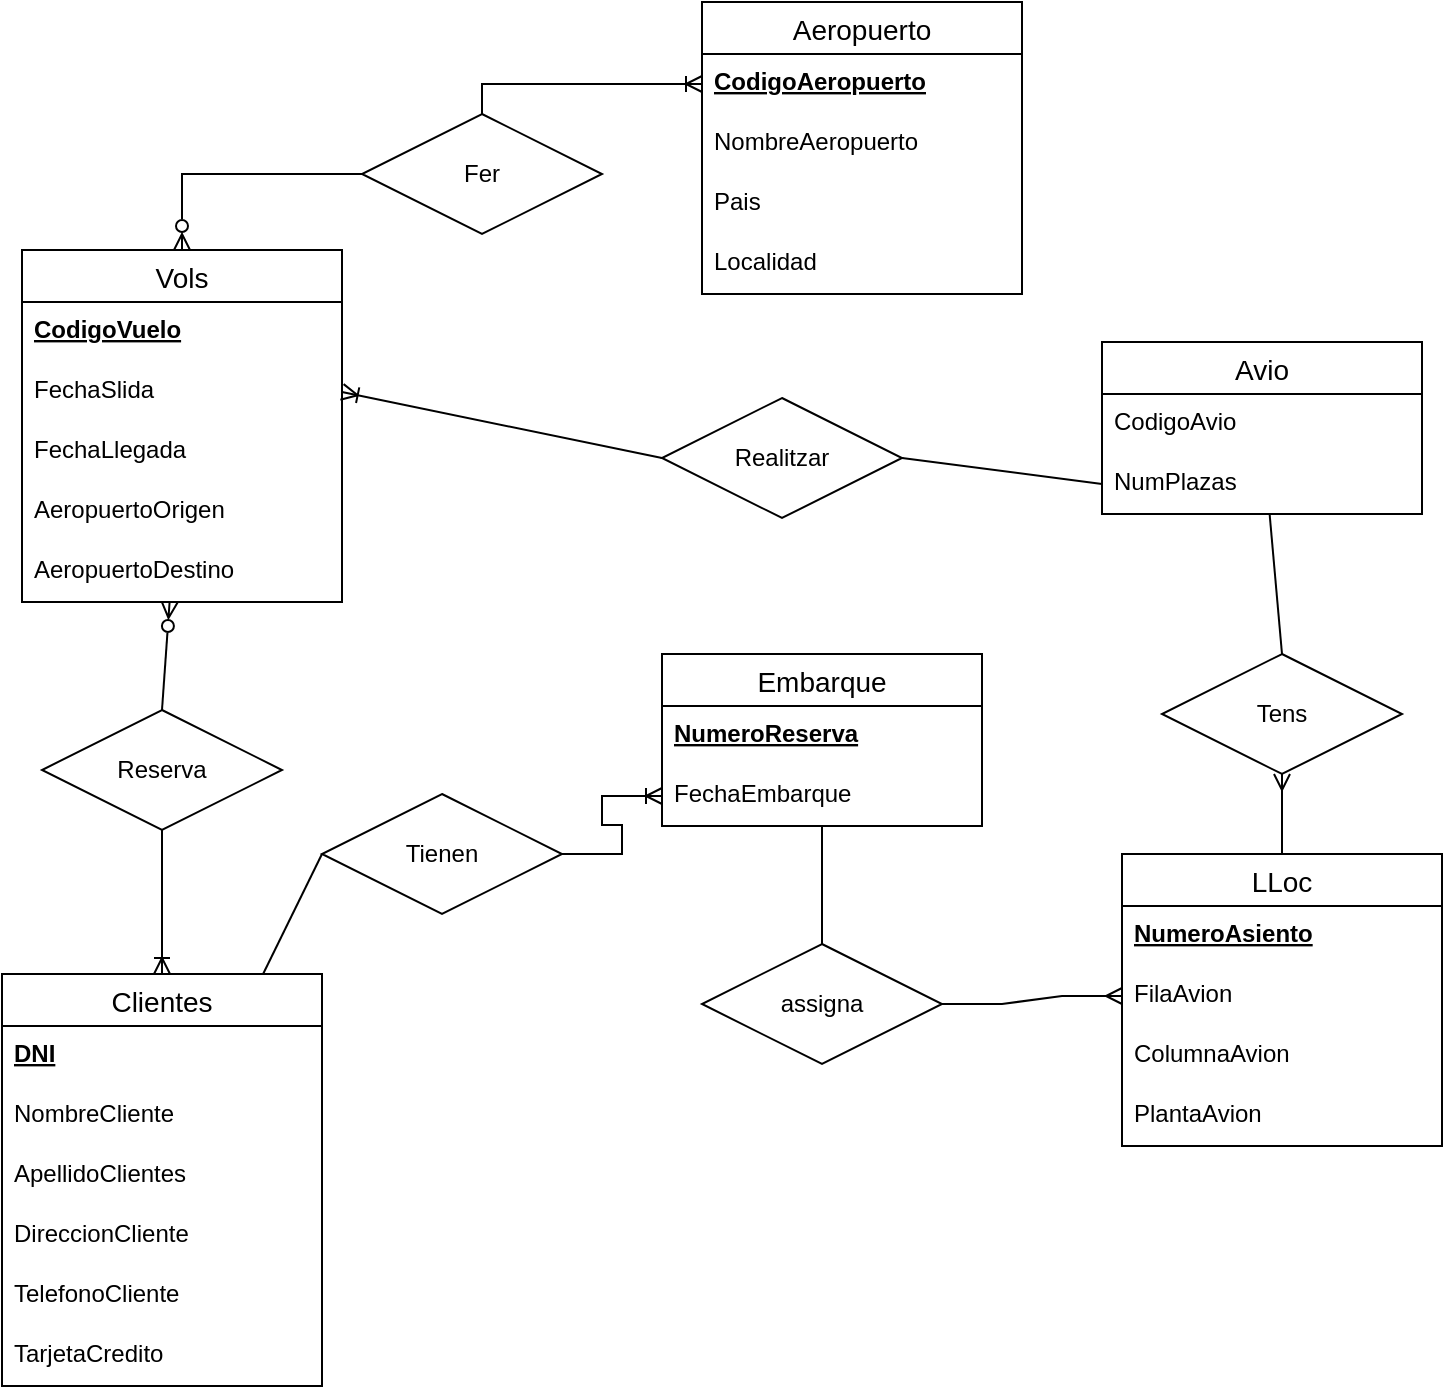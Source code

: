 <mxfile version="17.4.6" type="google"><diagram id="nFq8TL8SwbcTN4B3UkL1" name="Page-1"><mxGraphModel grid="1" page="1" gridSize="10" guides="1" tooltips="1" connect="1" arrows="1" fold="1" pageScale="1" pageWidth="827" pageHeight="1169" math="0" shadow="0"><root><mxCell id="0"/><mxCell id="1" parent="0"/><mxCell id="Fp-hMC9bQtt8qb-9z8SM-1" value="assigna" style="shape=rhombus;perimeter=rhombusPerimeter;whiteSpace=wrap;html=1;align=center;" vertex="1" parent="1"><mxGeometry x="410" y="525" width="120" height="60" as="geometry"/></mxCell><mxCell id="Fp-hMC9bQtt8qb-9z8SM-2" value="Reserva" style="shape=rhombus;perimeter=rhombusPerimeter;whiteSpace=wrap;html=1;align=center;" vertex="1" parent="1"><mxGeometry x="80" y="408" width="120" height="60" as="geometry"/></mxCell><mxCell id="Fp-hMC9bQtt8qb-9z8SM-3" value="Vols" style="swimlane;fontStyle=0;childLayout=stackLayout;horizontal=1;startSize=26;horizontalStack=0;resizeParent=1;resizeParentMax=0;resizeLast=0;collapsible=1;marginBottom=0;align=center;fontSize=14;" vertex="1" parent="1"><mxGeometry x="70" y="178" width="160" height="176" as="geometry"/></mxCell><mxCell id="Fp-hMC9bQtt8qb-9z8SM-4" value="CodigoVuelo" style="text;strokeColor=none;fillColor=none;spacingLeft=4;spacingRight=4;overflow=hidden;rotatable=0;points=[[0,0.5],[1,0.5]];portConstraint=eastwest;fontSize=12;fontStyle=5" vertex="1" parent="Fp-hMC9bQtt8qb-9z8SM-3"><mxGeometry y="26" width="160" height="30" as="geometry"/></mxCell><mxCell id="Fp-hMC9bQtt8qb-9z8SM-5" value="FechaSlida" style="text;strokeColor=none;fillColor=none;spacingLeft=4;spacingRight=4;overflow=hidden;rotatable=0;points=[[0,0.5],[1,0.5]];portConstraint=eastwest;fontSize=12;" vertex="1" parent="Fp-hMC9bQtt8qb-9z8SM-3"><mxGeometry y="56" width="160" height="30" as="geometry"/></mxCell><mxCell id="Fp-hMC9bQtt8qb-9z8SM-6" value="FechaLlegada" style="text;strokeColor=none;fillColor=none;spacingLeft=4;spacingRight=4;overflow=hidden;rotatable=0;points=[[0,0.5],[1,0.5]];portConstraint=eastwest;fontSize=12;" vertex="1" parent="Fp-hMC9bQtt8qb-9z8SM-3"><mxGeometry y="86" width="160" height="30" as="geometry"/></mxCell><mxCell id="5eJjFtKMkRVwNFRSux0m-2" value="AeropuertoOrigen" style="text;strokeColor=none;fillColor=none;spacingLeft=4;spacingRight=4;overflow=hidden;rotatable=0;points=[[0,0.5],[1,0.5]];portConstraint=eastwest;fontSize=12;" vertex="1" parent="Fp-hMC9bQtt8qb-9z8SM-3"><mxGeometry y="116" width="160" height="30" as="geometry"/></mxCell><mxCell id="5eJjFtKMkRVwNFRSux0m-3" value="AeropuertoDestino" style="text;strokeColor=none;fillColor=none;spacingLeft=4;spacingRight=4;overflow=hidden;rotatable=0;points=[[0,0.5],[1,0.5]];portConstraint=eastwest;fontSize=12;" vertex="1" parent="Fp-hMC9bQtt8qb-9z8SM-3"><mxGeometry y="146" width="160" height="30" as="geometry"/></mxCell><mxCell id="Fp-hMC9bQtt8qb-9z8SM-7" value="Clientes" style="swimlane;fontStyle=0;childLayout=stackLayout;horizontal=1;startSize=26;horizontalStack=0;resizeParent=1;resizeParentMax=0;resizeLast=0;collapsible=1;marginBottom=0;align=center;fontSize=14;" vertex="1" parent="1"><mxGeometry x="60" y="540" width="160" height="206" as="geometry"/></mxCell><mxCell id="Fp-hMC9bQtt8qb-9z8SM-8" value="DNI" style="text;strokeColor=none;fillColor=none;spacingLeft=4;spacingRight=4;overflow=hidden;rotatable=0;points=[[0,0.5],[1,0.5]];portConstraint=eastwest;fontSize=12;fontStyle=5" vertex="1" parent="Fp-hMC9bQtt8qb-9z8SM-7"><mxGeometry y="26" width="160" height="30" as="geometry"/></mxCell><mxCell id="Fp-hMC9bQtt8qb-9z8SM-9" value="NombreCliente" style="text;strokeColor=none;fillColor=none;spacingLeft=4;spacingRight=4;overflow=hidden;rotatable=0;points=[[0,0.5],[1,0.5]];portConstraint=eastwest;fontSize=12;" vertex="1" parent="Fp-hMC9bQtt8qb-9z8SM-7"><mxGeometry y="56" width="160" height="30" as="geometry"/></mxCell><mxCell id="Fp-hMC9bQtt8qb-9z8SM-10" value="ApellidoClientes" style="text;strokeColor=none;fillColor=none;spacingLeft=4;spacingRight=4;overflow=hidden;rotatable=0;points=[[0,0.5],[1,0.5]];portConstraint=eastwest;fontSize=12;" vertex="1" parent="Fp-hMC9bQtt8qb-9z8SM-7"><mxGeometry y="86" width="160" height="30" as="geometry"/></mxCell><mxCell id="5eJjFtKMkRVwNFRSux0m-7" value="DireccionCliente" style="text;strokeColor=none;fillColor=none;spacingLeft=4;spacingRight=4;overflow=hidden;rotatable=0;points=[[0,0.5],[1,0.5]];portConstraint=eastwest;fontSize=12;" vertex="1" parent="Fp-hMC9bQtt8qb-9z8SM-7"><mxGeometry y="116" width="160" height="30" as="geometry"/></mxCell><mxCell id="5eJjFtKMkRVwNFRSux0m-6" value="TelefonoCliente" style="text;strokeColor=none;fillColor=none;spacingLeft=4;spacingRight=4;overflow=hidden;rotatable=0;points=[[0,0.5],[1,0.5]];portConstraint=eastwest;fontSize=12;" vertex="1" parent="Fp-hMC9bQtt8qb-9z8SM-7"><mxGeometry y="146" width="160" height="30" as="geometry"/></mxCell><mxCell id="5eJjFtKMkRVwNFRSux0m-8" value="TarjetaCredito" style="text;strokeColor=none;fillColor=none;spacingLeft=4;spacingRight=4;overflow=hidden;rotatable=0;points=[[0,0.5],[1,0.5]];portConstraint=eastwest;fontSize=12;" vertex="1" parent="Fp-hMC9bQtt8qb-9z8SM-7"><mxGeometry y="176" width="160" height="30" as="geometry"/></mxCell><mxCell id="Fp-hMC9bQtt8qb-9z8SM-11" value="Tienen" style="shape=rhombus;perimeter=rhombusPerimeter;whiteSpace=wrap;html=1;align=center;" vertex="1" parent="1"><mxGeometry x="220" y="450" width="120" height="60" as="geometry"/></mxCell><mxCell id="Fp-hMC9bQtt8qb-9z8SM-12" value="Tens" style="shape=rhombus;perimeter=rhombusPerimeter;whiteSpace=wrap;html=1;align=center;" vertex="1" parent="1"><mxGeometry x="640" y="380" width="120" height="60" as="geometry"/></mxCell><mxCell id="Fp-hMC9bQtt8qb-9z8SM-13" value="Embarque" style="swimlane;fontStyle=0;childLayout=stackLayout;horizontal=1;startSize=26;horizontalStack=0;resizeParent=1;resizeParentMax=0;resizeLast=0;collapsible=1;marginBottom=0;align=center;fontSize=14;" vertex="1" parent="1"><mxGeometry x="390" y="380" width="160" height="86" as="geometry"/></mxCell><mxCell id="Fp-hMC9bQtt8qb-9z8SM-14" value="NumeroReserva" style="text;strokeColor=none;fillColor=none;spacingLeft=4;spacingRight=4;overflow=hidden;rotatable=0;points=[[0,0.5],[1,0.5]];portConstraint=eastwest;fontSize=12;fontStyle=5" vertex="1" parent="Fp-hMC9bQtt8qb-9z8SM-13"><mxGeometry y="26" width="160" height="30" as="geometry"/></mxCell><mxCell id="Fp-hMC9bQtt8qb-9z8SM-15" value="FechaEmbarque&#10;" style="text;strokeColor=none;fillColor=none;spacingLeft=4;spacingRight=4;overflow=hidden;rotatable=0;points=[[0,0.5],[1,0.5]];portConstraint=eastwest;fontSize=12;" vertex="1" parent="Fp-hMC9bQtt8qb-9z8SM-13"><mxGeometry y="56" width="160" height="30" as="geometry"/></mxCell><mxCell id="Fp-hMC9bQtt8qb-9z8SM-17" value="LLoc" style="swimlane;fontStyle=0;childLayout=stackLayout;horizontal=1;startSize=26;horizontalStack=0;resizeParent=1;resizeParentMax=0;resizeLast=0;collapsible=1;marginBottom=0;align=center;fontSize=14;" vertex="1" parent="1"><mxGeometry x="620" y="480" width="160" height="146" as="geometry"/></mxCell><mxCell id="Fp-hMC9bQtt8qb-9z8SM-18" value="NumeroAsiento" style="text;strokeColor=none;fillColor=none;spacingLeft=4;spacingRight=4;overflow=hidden;rotatable=0;points=[[0,0.5],[1,0.5]];portConstraint=eastwest;fontSize=12;fontStyle=5" vertex="1" parent="Fp-hMC9bQtt8qb-9z8SM-17"><mxGeometry y="26" width="160" height="30" as="geometry"/></mxCell><mxCell id="Fp-hMC9bQtt8qb-9z8SM-19" value="FilaAvion&#10;" style="text;strokeColor=none;fillColor=none;spacingLeft=4;spacingRight=4;overflow=hidden;rotatable=0;points=[[0,0.5],[1,0.5]];portConstraint=eastwest;fontSize=12;" vertex="1" parent="Fp-hMC9bQtt8qb-9z8SM-17"><mxGeometry y="56" width="160" height="30" as="geometry"/></mxCell><mxCell id="5eJjFtKMkRVwNFRSux0m-9" value="ColumnaAvion" style="text;strokeColor=none;fillColor=none;spacingLeft=4;spacingRight=4;overflow=hidden;rotatable=0;points=[[0,0.5],[1,0.5]];portConstraint=eastwest;fontSize=12;" vertex="1" parent="Fp-hMC9bQtt8qb-9z8SM-17"><mxGeometry y="86" width="160" height="30" as="geometry"/></mxCell><mxCell id="5eJjFtKMkRVwNFRSux0m-10" value="PlantaAvion" style="text;strokeColor=none;fillColor=none;spacingLeft=4;spacingRight=4;overflow=hidden;rotatable=0;points=[[0,0.5],[1,0.5]];portConstraint=eastwest;fontSize=12;" vertex="1" parent="Fp-hMC9bQtt8qb-9z8SM-17"><mxGeometry y="116" width="160" height="30" as="geometry"/></mxCell><mxCell id="Fp-hMC9bQtt8qb-9z8SM-21" value="Realitzar" style="shape=rhombus;perimeter=rhombusPerimeter;whiteSpace=wrap;html=1;align=center;" vertex="1" parent="1"><mxGeometry x="390" y="252" width="120" height="60" as="geometry"/></mxCell><mxCell id="Fp-hMC9bQtt8qb-9z8SM-22" value="Avio" style="swimlane;fontStyle=0;childLayout=stackLayout;horizontal=1;startSize=26;horizontalStack=0;resizeParent=1;resizeParentMax=0;resizeLast=0;collapsible=1;marginBottom=0;align=center;fontSize=14;" vertex="1" parent="1"><mxGeometry x="610" y="224" width="160" height="86" as="geometry"/></mxCell><mxCell id="Fp-hMC9bQtt8qb-9z8SM-23" value="CodigoAvio" style="text;strokeColor=none;fillColor=none;spacingLeft=4;spacingRight=4;overflow=hidden;rotatable=0;points=[[0,0.5],[1,0.5]];portConstraint=eastwest;fontSize=12;" vertex="1" parent="Fp-hMC9bQtt8qb-9z8SM-22"><mxGeometry y="26" width="160" height="30" as="geometry"/></mxCell><mxCell id="Fp-hMC9bQtt8qb-9z8SM-24" value="NumPlazas" style="text;strokeColor=none;fillColor=none;spacingLeft=4;spacingRight=4;overflow=hidden;rotatable=0;points=[[0,0.5],[1,0.5]];portConstraint=eastwest;fontSize=12;" vertex="1" parent="Fp-hMC9bQtt8qb-9z8SM-22"><mxGeometry y="56" width="160" height="30" as="geometry"/></mxCell><mxCell id="Fp-hMC9bQtt8qb-9z8SM-35" style="edgeStyle=orthogonalEdgeStyle;rounded=0;orthogonalLoop=1;jettySize=auto;html=1;exitX=0;exitY=0.5;exitDx=0;exitDy=0;entryX=0.5;entryY=0;entryDx=0;entryDy=0;startArrow=none;startFill=0;endArrow=ERzeroToMany;endFill=0;" edge="1" parent="1" source="Fp-hMC9bQtt8qb-9z8SM-26" target="Fp-hMC9bQtt8qb-9z8SM-3"><mxGeometry relative="1" as="geometry"/></mxCell><mxCell id="Fp-hMC9bQtt8qb-9z8SM-26" value="Fer" style="shape=rhombus;perimeter=rhombusPerimeter;whiteSpace=wrap;html=1;align=center;" vertex="1" parent="1"><mxGeometry x="240" y="110" width="120" height="60" as="geometry"/></mxCell><mxCell id="Fp-hMC9bQtt8qb-9z8SM-29" value="Aeropuerto" style="swimlane;fontStyle=0;childLayout=stackLayout;horizontal=1;startSize=26;horizontalStack=0;resizeParent=1;resizeParentMax=0;resizeLast=0;collapsible=1;marginBottom=0;align=center;fontSize=14;" vertex="1" parent="1"><mxGeometry x="410" y="54" width="160" height="146" as="geometry"/></mxCell><mxCell id="Fp-hMC9bQtt8qb-9z8SM-30" value="CodigoAeropuerto" style="text;strokeColor=none;fillColor=none;spacingLeft=4;spacingRight=4;overflow=hidden;rotatable=0;points=[[0,0.5],[1,0.5]];portConstraint=eastwest;fontSize=12;fontStyle=5" vertex="1" parent="Fp-hMC9bQtt8qb-9z8SM-29"><mxGeometry y="26" width="160" height="30" as="geometry"/></mxCell><mxCell id="Fp-hMC9bQtt8qb-9z8SM-31" value="NombreAeropuerto" style="text;strokeColor=none;fillColor=none;spacingLeft=4;spacingRight=4;overflow=hidden;rotatable=0;points=[[0,0.5],[1,0.5]];portConstraint=eastwest;fontSize=12;" vertex="1" parent="Fp-hMC9bQtt8qb-9z8SM-29"><mxGeometry y="56" width="160" height="30" as="geometry"/></mxCell><mxCell id="Fp-hMC9bQtt8qb-9z8SM-32" value="Pais" style="text;strokeColor=none;fillColor=none;spacingLeft=4;spacingRight=4;overflow=hidden;rotatable=0;points=[[0,0.5],[1,0.5]];portConstraint=eastwest;fontSize=12;" vertex="1" parent="Fp-hMC9bQtt8qb-9z8SM-29"><mxGeometry y="86" width="160" height="30" as="geometry"/></mxCell><mxCell id="5eJjFtKMkRVwNFRSux0m-1" value="Localidad" style="text;strokeColor=none;fillColor=none;spacingLeft=4;spacingRight=4;overflow=hidden;rotatable=0;points=[[0,0.5],[1,0.5]];portConstraint=eastwest;fontSize=12;" vertex="1" parent="Fp-hMC9bQtt8qb-9z8SM-29"><mxGeometry y="116" width="160" height="30" as="geometry"/></mxCell><mxCell id="Fp-hMC9bQtt8qb-9z8SM-33" value="" style="fontSize=12;html=1;endArrow=ERoneToMany;endFill=0;rounded=0;exitX=0.5;exitY=1;exitDx=0;exitDy=0;" edge="1" parent="1" source="Fp-hMC9bQtt8qb-9z8SM-2" target="Fp-hMC9bQtt8qb-9z8SM-7"><mxGeometry width="100" height="100" relative="1" as="geometry"><mxPoint x="210" y="410" as="sourcePoint"/><mxPoint x="240" y="390" as="targetPoint"/></mxGeometry></mxCell><mxCell id="Fp-hMC9bQtt8qb-9z8SM-34" value="" style="edgeStyle=orthogonalEdgeStyle;fontSize=12;html=1;endArrow=none;endFill=0;rounded=0;exitX=0;exitY=0.5;exitDx=0;exitDy=0;entryX=0.5;entryY=0;entryDx=0;entryDy=0;startArrow=ERoneToMany;startFill=0;" edge="1" parent="1" source="Fp-hMC9bQtt8qb-9z8SM-30" target="Fp-hMC9bQtt8qb-9z8SM-26"><mxGeometry width="100" height="100" relative="1" as="geometry"><mxPoint x="360" y="100" as="sourcePoint"/><mxPoint x="460" as="targetPoint"/></mxGeometry></mxCell><mxCell id="Fp-hMC9bQtt8qb-9z8SM-36" value="" style="fontSize=12;html=1;endArrow=none;endFill=0;rounded=0;entryX=0.5;entryY=0;entryDx=0;entryDy=0;startArrow=ERzeroToMany;startFill=0;" edge="1" parent="1" source="Fp-hMC9bQtt8qb-9z8SM-3" target="Fp-hMC9bQtt8qb-9z8SM-2"><mxGeometry width="100" height="100" relative="1" as="geometry"><mxPoint x="250" y="320" as="sourcePoint"/><mxPoint x="350" y="220" as="targetPoint"/></mxGeometry></mxCell><mxCell id="Fp-hMC9bQtt8qb-9z8SM-37" value="" style="fontSize=12;html=1;endArrow=none;rounded=0;entryX=0;entryY=0.5;entryDx=0;entryDy=0;endFill=0;" edge="1" parent="1" target="Fp-hMC9bQtt8qb-9z8SM-11" source="Fp-hMC9bQtt8qb-9z8SM-7"><mxGeometry width="100" height="100" relative="1" as="geometry"><mxPoint x="220" y="450" as="sourcePoint"/><mxPoint x="320" y="350" as="targetPoint"/></mxGeometry></mxCell><mxCell id="Fp-hMC9bQtt8qb-9z8SM-38" value="" style="edgeStyle=entityRelationEdgeStyle;fontSize=12;html=1;endArrow=ERoneToMany;endFill=0;rounded=0;entryX=0;entryY=0.5;entryDx=0;entryDy=0;exitX=1;exitY=0.5;exitDx=0;exitDy=0;" edge="1" parent="1" source="Fp-hMC9bQtt8qb-9z8SM-11" target="Fp-hMC9bQtt8qb-9z8SM-15"><mxGeometry width="100" height="100" relative="1" as="geometry"><mxPoint x="310" y="430" as="sourcePoint"/><mxPoint x="410" y="330" as="targetPoint"/></mxGeometry></mxCell><mxCell id="Fp-hMC9bQtt8qb-9z8SM-39" value="" style="fontSize=12;html=1;endArrow=none;rounded=0;endFill=0;" edge="1" parent="1" source="Fp-hMC9bQtt8qb-9z8SM-13" target="Fp-hMC9bQtt8qb-9z8SM-1"><mxGeometry width="100" height="100" relative="1" as="geometry"><mxPoint x="474" y="496.24" as="sourcePoint"/><mxPoint x="470" y="520" as="targetPoint"/></mxGeometry></mxCell><mxCell id="Fp-hMC9bQtt8qb-9z8SM-40" value="" style="edgeStyle=entityRelationEdgeStyle;fontSize=12;html=1;endArrow=ERmany;endFill=0;rounded=0;exitX=1;exitY=0.5;exitDx=0;exitDy=0;entryX=0;entryY=0.5;entryDx=0;entryDy=0;" edge="1" parent="1" source="Fp-hMC9bQtt8qb-9z8SM-1" target="Fp-hMC9bQtt8qb-9z8SM-19"><mxGeometry width="100" height="100" relative="1" as="geometry"><mxPoint x="450" y="420" as="sourcePoint"/><mxPoint x="550" y="320" as="targetPoint"/></mxGeometry></mxCell><mxCell id="Fp-hMC9bQtt8qb-9z8SM-41" value="" style="fontSize=12;html=1;endArrow=ERmany;endFill=0;rounded=0;exitX=0.5;exitY=0;exitDx=0;exitDy=0;entryX=0.5;entryY=1;entryDx=0;entryDy=0;" edge="1" parent="1" source="Fp-hMC9bQtt8qb-9z8SM-17" target="Fp-hMC9bQtt8qb-9z8SM-12"><mxGeometry width="100" height="100" relative="1" as="geometry"><mxPoint x="450" y="420" as="sourcePoint"/><mxPoint x="550" y="320" as="targetPoint"/></mxGeometry></mxCell><mxCell id="Fp-hMC9bQtt8qb-9z8SM-42" value="" style="fontSize=12;html=1;endArrow=none;rounded=0;exitX=0.5;exitY=0;exitDx=0;exitDy=0;endFill=0;" edge="1" parent="1" source="Fp-hMC9bQtt8qb-9z8SM-12" target="Fp-hMC9bQtt8qb-9z8SM-22"><mxGeometry width="100" height="100" relative="1" as="geometry"><mxPoint x="450" y="420" as="sourcePoint"/><mxPoint x="688.08" y="343.24" as="targetPoint"/></mxGeometry></mxCell><mxCell id="Fp-hMC9bQtt8qb-9z8SM-43" value="" style="fontSize=12;html=1;endArrow=none;rounded=0;exitX=0;exitY=0.5;exitDx=0;exitDy=0;entryX=1;entryY=0.5;entryDx=0;entryDy=0;endFill=0;" edge="1" parent="1" source="Fp-hMC9bQtt8qb-9z8SM-24" target="Fp-hMC9bQtt8qb-9z8SM-21"><mxGeometry width="100" height="100" relative="1" as="geometry"><mxPoint x="600" y="240" as="sourcePoint"/><mxPoint x="700" y="140" as="targetPoint"/></mxGeometry></mxCell><mxCell id="Fp-hMC9bQtt8qb-9z8SM-44" value="" style="fontSize=12;html=1;endArrow=ERoneToMany;rounded=0;exitX=0;exitY=0.5;exitDx=0;exitDy=0;entryX=1;entryY=0.5;entryDx=0;entryDy=0;endFill=0;" edge="1" parent="1" source="Fp-hMC9bQtt8qb-9z8SM-21" target="Fp-hMC9bQtt8qb-9z8SM-5"><mxGeometry width="100" height="100" relative="1" as="geometry"><mxPoint x="340" y="253" as="sourcePoint"/><mxPoint x="240" y="240" as="targetPoint"/></mxGeometry></mxCell></root></mxGraphModel></diagram></mxfile>